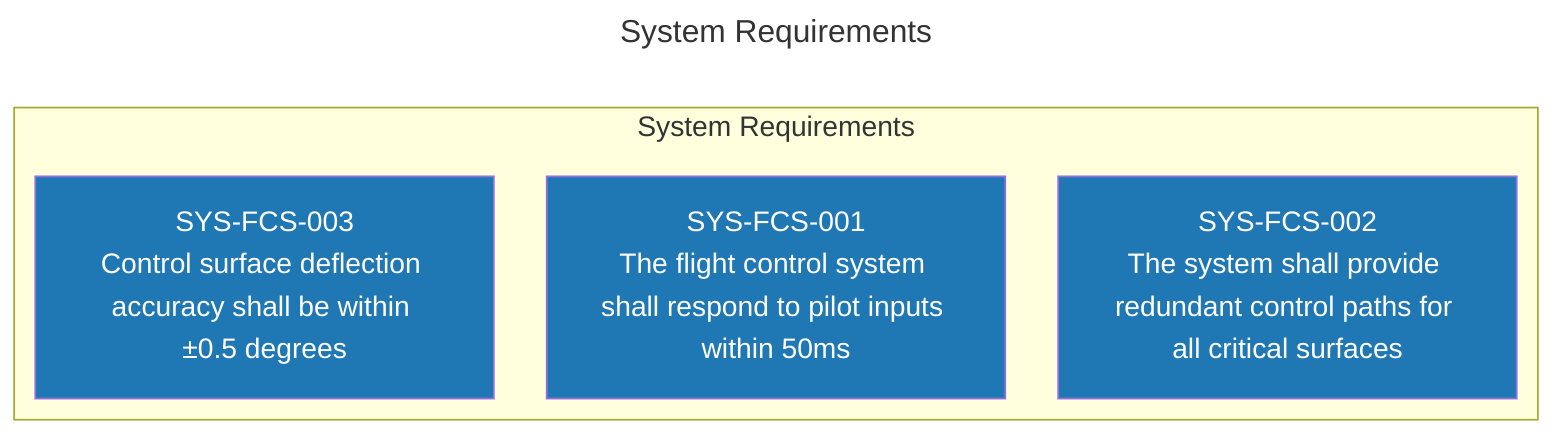 ---
config:
  layout: elk
title: System Requirements
---
flowchart TD
 subgraph subGraph0["System Requirements"]
        SYS-FCS-001["SYS-FCS-001<br>The flight control system shall respond to pilot inputs within 50ms"]
        SYS-FCS-002["SYS-FCS-002<br>The system shall provide redundant control paths for all critical surfaces"]
        SYS-FCS-003["SYS-FCS-003<br>Control surface deflection accuracy shall be within ±0.5 degrees"]
  end
     SYS-FCS-001:::system
     SYS-FCS-002:::system
     SYS-FCS-003:::system
    classDef executive fill:#1F77B4,color:white
    classDef market fill:#FF7F0E,color:white
    classDef merchant fill:#2CA02C,color:white
    classDef client fill:#D62728,color:white
    classDef financial fill:#9467BD,color:white
    classDef compliance fill:#8C564B,color:white
    classDef quality fill:#E377C2,color:white
    classDef advanced fill:#7F7F7F,color:white
    classDef architecture fill:#BCBD22,color:white
    classDef business fill:#17BECF,color:white
    classDef system fill:#1F77B4,color:white
    classDef software fill:#FF7F0E,color:white
    classDef hardware fill:#2CA02C,color:white
    classDef safety fill:#D62728,color:white
    classDef functional_safety fill:#9467BD,color:white
    classDef performance fill:#FF7F0E,color:white
    classDef safety_override fill:#D62728,color:white
    classDef operational fill:#8C564B,color:white
    classDef requirements fill:#7F7F7F,color:white